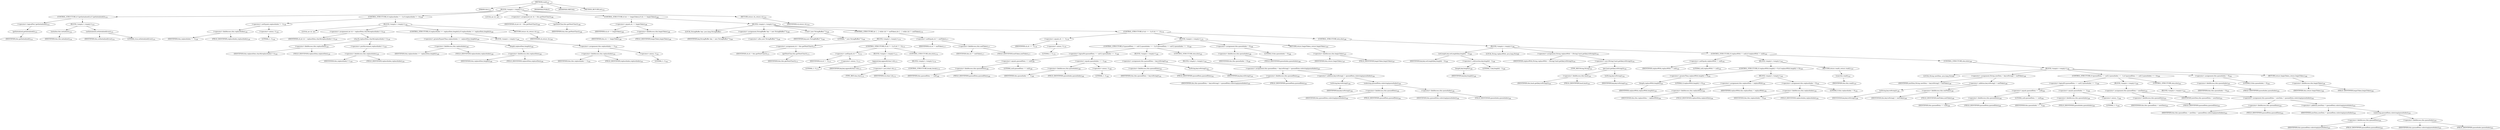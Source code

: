 digraph "read" {  
"234" [label = <(METHOD,read)<SUB>152</SUB>> ]
"8" [label = <(PARAM,this)<SUB>152</SUB>> ]
"235" [label = <(BLOCK,&lt;empty&gt;,&lt;empty&gt;)<SUB>152</SUB>> ]
"236" [label = <(CONTROL_STRUCTURE,if (!getInitialized()),if (!getInitialized()))<SUB>153</SUB>> ]
"237" [label = <(&lt;operator&gt;.logicalNot,!getInitialized())<SUB>153</SUB>> ]
"238" [label = <(getInitialized,getInitialized())<SUB>153</SUB>> ]
"7" [label = <(IDENTIFIER,this,getInitialized())<SUB>153</SUB>> ]
"239" [label = <(BLOCK,&lt;empty&gt;,&lt;empty&gt;)<SUB>153</SUB>> ]
"240" [label = <(initialize,this.initialize())<SUB>154</SUB>> ]
"9" [label = <(IDENTIFIER,this,this.initialize())<SUB>154</SUB>> ]
"241" [label = <(setInitialized,setInitialized(true))<SUB>155</SUB>> ]
"10" [label = <(IDENTIFIER,this,setInitialized(true))<SUB>155</SUB>> ]
"242" [label = <(LITERAL,true,setInitialized(true))<SUB>155</SUB>> ]
"243" [label = <(CONTROL_STRUCTURE,if (replaceIndex != -1),if (replaceIndex != -1))<SUB>158</SUB>> ]
"244" [label = <(&lt;operator&gt;.notEquals,replaceIndex != -1)<SUB>158</SUB>> ]
"245" [label = <(&lt;operator&gt;.fieldAccess,this.replaceIndex)<SUB>158</SUB>> ]
"246" [label = <(IDENTIFIER,this,replaceIndex != -1)<SUB>158</SUB>> ]
"247" [label = <(FIELD_IDENTIFIER,replaceIndex,replaceIndex)<SUB>158</SUB>> ]
"248" [label = <(&lt;operator&gt;.minus,-1)<SUB>158</SUB>> ]
"249" [label = <(LITERAL,1,-1)<SUB>158</SUB>> ]
"250" [label = <(BLOCK,&lt;empty&gt;,&lt;empty&gt;)<SUB>158</SUB>> ]
"251" [label = <(LOCAL,int ch: int)> ]
"252" [label = <(&lt;operator&gt;.assignment,int ch = replaceData.charAt(replaceIndex++))<SUB>159</SUB>> ]
"253" [label = <(IDENTIFIER,ch,int ch = replaceData.charAt(replaceIndex++))<SUB>159</SUB>> ]
"254" [label = <(charAt,replaceData.charAt(replaceIndex++))<SUB>159</SUB>> ]
"255" [label = <(&lt;operator&gt;.fieldAccess,this.replaceData)<SUB>159</SUB>> ]
"256" [label = <(IDENTIFIER,this,replaceData.charAt(replaceIndex++))<SUB>159</SUB>> ]
"257" [label = <(FIELD_IDENTIFIER,replaceData,replaceData)<SUB>159</SUB>> ]
"258" [label = <(&lt;operator&gt;.postIncrement,replaceIndex++)<SUB>159</SUB>> ]
"259" [label = <(&lt;operator&gt;.fieldAccess,this.replaceIndex)<SUB>159</SUB>> ]
"260" [label = <(IDENTIFIER,this,replaceIndex++)<SUB>159</SUB>> ]
"261" [label = <(FIELD_IDENTIFIER,replaceIndex,replaceIndex)<SUB>159</SUB>> ]
"262" [label = <(CONTROL_STRUCTURE,if (replaceIndex &gt;= replaceData.length()),if (replaceIndex &gt;= replaceData.length()))<SUB>160</SUB>> ]
"263" [label = <(&lt;operator&gt;.greaterEqualsThan,replaceIndex &gt;= replaceData.length())<SUB>160</SUB>> ]
"264" [label = <(&lt;operator&gt;.fieldAccess,this.replaceIndex)<SUB>160</SUB>> ]
"265" [label = <(IDENTIFIER,this,replaceIndex &gt;= replaceData.length())<SUB>160</SUB>> ]
"266" [label = <(FIELD_IDENTIFIER,replaceIndex,replaceIndex)<SUB>160</SUB>> ]
"267" [label = <(length,replaceData.length())<SUB>160</SUB>> ]
"268" [label = <(&lt;operator&gt;.fieldAccess,this.replaceData)<SUB>160</SUB>> ]
"269" [label = <(IDENTIFIER,this,replaceData.length())<SUB>160</SUB>> ]
"270" [label = <(FIELD_IDENTIFIER,replaceData,replaceData)<SUB>160</SUB>> ]
"271" [label = <(BLOCK,&lt;empty&gt;,&lt;empty&gt;)<SUB>160</SUB>> ]
"272" [label = <(&lt;operator&gt;.assignment,this.replaceIndex = -1)<SUB>161</SUB>> ]
"273" [label = <(&lt;operator&gt;.fieldAccess,this.replaceIndex)<SUB>161</SUB>> ]
"274" [label = <(IDENTIFIER,this,this.replaceIndex = -1)<SUB>161</SUB>> ]
"275" [label = <(FIELD_IDENTIFIER,replaceIndex,replaceIndex)<SUB>161</SUB>> ]
"276" [label = <(&lt;operator&gt;.minus,-1)<SUB>161</SUB>> ]
"277" [label = <(LITERAL,1,-1)<SUB>161</SUB>> ]
"278" [label = <(RETURN,return ch;,return ch;)<SUB>163</SUB>> ]
"279" [label = <(IDENTIFIER,ch,return ch;)<SUB>163</SUB>> ]
"280" [label = <(LOCAL,int ch: int)> ]
"281" [label = <(&lt;operator&gt;.assignment,int ch = this.getNextChar())<SUB>166</SUB>> ]
"282" [label = <(IDENTIFIER,ch,int ch = this.getNextChar())<SUB>166</SUB>> ]
"283" [label = <(getNextChar,this.getNextChar())<SUB>166</SUB>> ]
"11" [label = <(IDENTIFIER,this,this.getNextChar())<SUB>166</SUB>> ]
"284" [label = <(CONTROL_STRUCTURE,if (ch == beginToken),if (ch == beginToken))<SUB>168</SUB>> ]
"285" [label = <(&lt;operator&gt;.equals,ch == beginToken)<SUB>168</SUB>> ]
"286" [label = <(IDENTIFIER,ch,ch == beginToken)<SUB>168</SUB>> ]
"287" [label = <(&lt;operator&gt;.fieldAccess,this.beginToken)<SUB>168</SUB>> ]
"288" [label = <(IDENTIFIER,this,ch == beginToken)<SUB>168</SUB>> ]
"289" [label = <(FIELD_IDENTIFIER,beginToken,beginToken)<SUB>168</SUB>> ]
"290" [label = <(BLOCK,&lt;empty&gt;,&lt;empty&gt;)<SUB>168</SUB>> ]
"13" [label = <(LOCAL,StringBuffer key: java.lang.StringBuffer)> ]
"291" [label = <(&lt;operator&gt;.assignment,StringBuffer key = new StringBuffer(&quot;&quot;))<SUB>169</SUB>> ]
"292" [label = <(IDENTIFIER,key,StringBuffer key = new StringBuffer(&quot;&quot;))<SUB>169</SUB>> ]
"293" [label = <(&lt;operator&gt;.alloc,new StringBuffer(&quot;&quot;))<SUB>169</SUB>> ]
"294" [label = <(&lt;init&gt;,new StringBuffer(&quot;&quot;))<SUB>169</SUB>> ]
"12" [label = <(IDENTIFIER,key,new StringBuffer(&quot;&quot;))<SUB>169</SUB>> ]
"295" [label = <(LITERAL,&quot;&quot;,new StringBuffer(&quot;&quot;))<SUB>169</SUB>> ]
"296" [label = <(CONTROL_STRUCTURE,do {...} while (ch != endToken),do {...} while (ch != endToken))<SUB>170</SUB>> ]
"297" [label = <(BLOCK,&lt;empty&gt;,&lt;empty&gt;)<SUB>170</SUB>> ]
"298" [label = <(&lt;operator&gt;.assignment,ch = this.getNextChar())<SUB>171</SUB>> ]
"299" [label = <(IDENTIFIER,ch,ch = this.getNextChar())<SUB>171</SUB>> ]
"300" [label = <(getNextChar,this.getNextChar())<SUB>171</SUB>> ]
"14" [label = <(IDENTIFIER,this,this.getNextChar())<SUB>171</SUB>> ]
"301" [label = <(CONTROL_STRUCTURE,if (ch != -1),if (ch != -1))<SUB>172</SUB>> ]
"302" [label = <(&lt;operator&gt;.notEquals,ch != -1)<SUB>172</SUB>> ]
"303" [label = <(IDENTIFIER,ch,ch != -1)<SUB>172</SUB>> ]
"304" [label = <(&lt;operator&gt;.minus,-1)<SUB>172</SUB>> ]
"305" [label = <(LITERAL,1,-1)<SUB>172</SUB>> ]
"306" [label = <(BLOCK,&lt;empty&gt;,&lt;empty&gt;)<SUB>172</SUB>> ]
"307" [label = <(append,key.append((char) ch))<SUB>173</SUB>> ]
"308" [label = <(IDENTIFIER,key,key.append((char) ch))<SUB>173</SUB>> ]
"309" [label = <(&lt;operator&gt;.cast,(char) ch)<SUB>173</SUB>> ]
"310" [label = <(TYPE_REF,char,char)<SUB>173</SUB>> ]
"311" [label = <(IDENTIFIER,ch,(char) ch)<SUB>173</SUB>> ]
"312" [label = <(CONTROL_STRUCTURE,else,else)<SUB>174</SUB>> ]
"313" [label = <(BLOCK,&lt;empty&gt;,&lt;empty&gt;)<SUB>174</SUB>> ]
"314" [label = <(CONTROL_STRUCTURE,break;,break;)<SUB>175</SUB>> ]
"315" [label = <(&lt;operator&gt;.notEquals,ch != endToken)<SUB>177</SUB>> ]
"316" [label = <(IDENTIFIER,ch,ch != endToken)<SUB>177</SUB>> ]
"317" [label = <(&lt;operator&gt;.fieldAccess,this.endToken)<SUB>177</SUB>> ]
"318" [label = <(IDENTIFIER,this,ch != endToken)<SUB>177</SUB>> ]
"319" [label = <(FIELD_IDENTIFIER,endToken,endToken)<SUB>177</SUB>> ]
"320" [label = <(CONTROL_STRUCTURE,if (ch == -1),if (ch == -1))<SUB>179</SUB>> ]
"321" [label = <(&lt;operator&gt;.equals,ch == -1)<SUB>179</SUB>> ]
"322" [label = <(IDENTIFIER,ch,ch == -1)<SUB>179</SUB>> ]
"323" [label = <(&lt;operator&gt;.minus,-1)<SUB>179</SUB>> ]
"324" [label = <(LITERAL,1,-1)<SUB>179</SUB>> ]
"325" [label = <(BLOCK,&lt;empty&gt;,&lt;empty&gt;)<SUB>179</SUB>> ]
"326" [label = <(CONTROL_STRUCTURE,if (queuedData == null || queueIndex == -1),if (queuedData == null || queueIndex == -1))<SUB>180</SUB>> ]
"327" [label = <(&lt;operator&gt;.logicalOr,queuedData == null || queueIndex == -1)<SUB>180</SUB>> ]
"328" [label = <(&lt;operator&gt;.equals,queuedData == null)<SUB>180</SUB>> ]
"329" [label = <(&lt;operator&gt;.fieldAccess,this.queuedData)<SUB>180</SUB>> ]
"330" [label = <(IDENTIFIER,this,queuedData == null)<SUB>180</SUB>> ]
"331" [label = <(FIELD_IDENTIFIER,queuedData,queuedData)<SUB>180</SUB>> ]
"332" [label = <(LITERAL,null,queuedData == null)<SUB>180</SUB>> ]
"333" [label = <(&lt;operator&gt;.equals,queueIndex == -1)<SUB>180</SUB>> ]
"334" [label = <(&lt;operator&gt;.fieldAccess,this.queueIndex)<SUB>180</SUB>> ]
"335" [label = <(IDENTIFIER,this,queueIndex == -1)<SUB>180</SUB>> ]
"336" [label = <(FIELD_IDENTIFIER,queueIndex,queueIndex)<SUB>180</SUB>> ]
"337" [label = <(&lt;operator&gt;.minus,-1)<SUB>180</SUB>> ]
"338" [label = <(LITERAL,1,-1)<SUB>180</SUB>> ]
"339" [label = <(BLOCK,&lt;empty&gt;,&lt;empty&gt;)<SUB>180</SUB>> ]
"340" [label = <(&lt;operator&gt;.assignment,this.queuedData = key.toString())<SUB>181</SUB>> ]
"341" [label = <(&lt;operator&gt;.fieldAccess,this.queuedData)<SUB>181</SUB>> ]
"342" [label = <(IDENTIFIER,this,this.queuedData = key.toString())<SUB>181</SUB>> ]
"343" [label = <(FIELD_IDENTIFIER,queuedData,queuedData)<SUB>181</SUB>> ]
"344" [label = <(toString,key.toString())<SUB>181</SUB>> ]
"345" [label = <(IDENTIFIER,key,key.toString())<SUB>181</SUB>> ]
"346" [label = <(CONTROL_STRUCTURE,else,else)<SUB>182</SUB>> ]
"347" [label = <(BLOCK,&lt;empty&gt;,&lt;empty&gt;)<SUB>182</SUB>> ]
"348" [label = <(&lt;operator&gt;.assignment,this.queuedData = key.toString() + queuedData.substring(queueIndex))<SUB>183</SUB>> ]
"349" [label = <(&lt;operator&gt;.fieldAccess,this.queuedData)<SUB>183</SUB>> ]
"350" [label = <(IDENTIFIER,this,this.queuedData = key.toString() + queuedData.substring(queueIndex))<SUB>183</SUB>> ]
"351" [label = <(FIELD_IDENTIFIER,queuedData,queuedData)<SUB>183</SUB>> ]
"352" [label = <(&lt;operator&gt;.addition,key.toString() + queuedData.substring(queueIndex))<SUB>184</SUB>> ]
"353" [label = <(toString,key.toString())<SUB>184</SUB>> ]
"354" [label = <(IDENTIFIER,key,key.toString())<SUB>184</SUB>> ]
"355" [label = <(substring,queuedData.substring(queueIndex))<SUB>184</SUB>> ]
"356" [label = <(&lt;operator&gt;.fieldAccess,this.queuedData)<SUB>184</SUB>> ]
"357" [label = <(IDENTIFIER,this,queuedData.substring(queueIndex))<SUB>184</SUB>> ]
"358" [label = <(FIELD_IDENTIFIER,queuedData,queuedData)<SUB>184</SUB>> ]
"359" [label = <(&lt;operator&gt;.fieldAccess,this.queueIndex)<SUB>184</SUB>> ]
"360" [label = <(IDENTIFIER,this,queuedData.substring(queueIndex))<SUB>184</SUB>> ]
"361" [label = <(FIELD_IDENTIFIER,queueIndex,queueIndex)<SUB>184</SUB>> ]
"362" [label = <(&lt;operator&gt;.assignment,this.queueIndex = 0)<SUB>186</SUB>> ]
"363" [label = <(&lt;operator&gt;.fieldAccess,this.queueIndex)<SUB>186</SUB>> ]
"364" [label = <(IDENTIFIER,this,this.queueIndex = 0)<SUB>186</SUB>> ]
"365" [label = <(FIELD_IDENTIFIER,queueIndex,queueIndex)<SUB>186</SUB>> ]
"366" [label = <(LITERAL,0,this.queueIndex = 0)<SUB>186</SUB>> ]
"367" [label = <(RETURN,return beginToken;,return beginToken;)<SUB>187</SUB>> ]
"368" [label = <(&lt;operator&gt;.fieldAccess,this.beginToken)<SUB>187</SUB>> ]
"369" [label = <(IDENTIFIER,this,return beginToken;)<SUB>187</SUB>> ]
"370" [label = <(FIELD_IDENTIFIER,beginToken,beginToken)<SUB>187</SUB>> ]
"371" [label = <(CONTROL_STRUCTURE,else,else)<SUB>188</SUB>> ]
"372" [label = <(BLOCK,&lt;empty&gt;,&lt;empty&gt;)<SUB>188</SUB>> ]
"373" [label = <(setLength,key.setLength(key.length() - 1))<SUB>189</SUB>> ]
"374" [label = <(IDENTIFIER,key,key.setLength(key.length() - 1))<SUB>189</SUB>> ]
"375" [label = <(&lt;operator&gt;.subtraction,key.length() - 1)<SUB>189</SUB>> ]
"376" [label = <(length,key.length())<SUB>189</SUB>> ]
"377" [label = <(IDENTIFIER,key,key.length())<SUB>189</SUB>> ]
"378" [label = <(LITERAL,1,key.length() - 1)<SUB>189</SUB>> ]
"379" [label = <(LOCAL,String replaceWith: java.lang.String)> ]
"380" [label = <(&lt;operator&gt;.assignment,String replaceWith = (String) hash.get(key.toString()))<SUB>191</SUB>> ]
"381" [label = <(IDENTIFIER,replaceWith,String replaceWith = (String) hash.get(key.toString()))<SUB>191</SUB>> ]
"382" [label = <(&lt;operator&gt;.cast,(String) hash.get(key.toString()))<SUB>191</SUB>> ]
"383" [label = <(TYPE_REF,String,String)<SUB>191</SUB>> ]
"384" [label = <(get,hash.get(key.toString()))<SUB>191</SUB>> ]
"385" [label = <(&lt;operator&gt;.fieldAccess,this.hash)<SUB>191</SUB>> ]
"386" [label = <(IDENTIFIER,this,hash.get(key.toString()))<SUB>191</SUB>> ]
"387" [label = <(FIELD_IDENTIFIER,hash,hash)<SUB>191</SUB>> ]
"388" [label = <(toString,key.toString())<SUB>191</SUB>> ]
"389" [label = <(IDENTIFIER,key,key.toString())<SUB>191</SUB>> ]
"390" [label = <(CONTROL_STRUCTURE,if (replaceWith != null),if (replaceWith != null))<SUB>192</SUB>> ]
"391" [label = <(&lt;operator&gt;.notEquals,replaceWith != null)<SUB>192</SUB>> ]
"392" [label = <(IDENTIFIER,replaceWith,replaceWith != null)<SUB>192</SUB>> ]
"393" [label = <(LITERAL,null,replaceWith != null)<SUB>192</SUB>> ]
"394" [label = <(BLOCK,&lt;empty&gt;,&lt;empty&gt;)<SUB>192</SUB>> ]
"395" [label = <(CONTROL_STRUCTURE,if (replaceWith.length() &gt; 0),if (replaceWith.length() &gt; 0))<SUB>193</SUB>> ]
"396" [label = <(&lt;operator&gt;.greaterThan,replaceWith.length() &gt; 0)<SUB>193</SUB>> ]
"397" [label = <(length,replaceWith.length())<SUB>193</SUB>> ]
"398" [label = <(IDENTIFIER,replaceWith,replaceWith.length())<SUB>193</SUB>> ]
"399" [label = <(LITERAL,0,replaceWith.length() &gt; 0)<SUB>193</SUB>> ]
"400" [label = <(BLOCK,&lt;empty&gt;,&lt;empty&gt;)<SUB>193</SUB>> ]
"401" [label = <(&lt;operator&gt;.assignment,this.replaceData = replaceWith)<SUB>194</SUB>> ]
"402" [label = <(&lt;operator&gt;.fieldAccess,this.replaceData)<SUB>194</SUB>> ]
"403" [label = <(IDENTIFIER,this,this.replaceData = replaceWith)<SUB>194</SUB>> ]
"404" [label = <(FIELD_IDENTIFIER,replaceData,replaceData)<SUB>194</SUB>> ]
"405" [label = <(IDENTIFIER,replaceWith,this.replaceData = replaceWith)<SUB>194</SUB>> ]
"406" [label = <(&lt;operator&gt;.assignment,this.replaceIndex = 0)<SUB>195</SUB>> ]
"407" [label = <(&lt;operator&gt;.fieldAccess,this.replaceIndex)<SUB>195</SUB>> ]
"408" [label = <(IDENTIFIER,this,this.replaceIndex = 0)<SUB>195</SUB>> ]
"409" [label = <(FIELD_IDENTIFIER,replaceIndex,replaceIndex)<SUB>195</SUB>> ]
"410" [label = <(LITERAL,0,this.replaceIndex = 0)<SUB>195</SUB>> ]
"411" [label = <(RETURN,return read();,return read();)<SUB>197</SUB>> ]
"412" [label = <(read,this.read())<SUB>197</SUB>> ]
"15" [label = <(IDENTIFIER,this,this.read())<SUB>197</SUB>> ]
"413" [label = <(CONTROL_STRUCTURE,else,else)<SUB>198</SUB>> ]
"414" [label = <(BLOCK,&lt;empty&gt;,&lt;empty&gt;)<SUB>198</SUB>> ]
"415" [label = <(LOCAL,String newData: java.lang.String)> ]
"416" [label = <(&lt;operator&gt;.assignment,String newData = key.toString() + endToken)<SUB>199</SUB>> ]
"417" [label = <(IDENTIFIER,newData,String newData = key.toString() + endToken)<SUB>199</SUB>> ]
"418" [label = <(&lt;operator&gt;.addition,key.toString() + endToken)<SUB>199</SUB>> ]
"419" [label = <(toString,key.toString())<SUB>199</SUB>> ]
"420" [label = <(IDENTIFIER,key,key.toString())<SUB>199</SUB>> ]
"421" [label = <(&lt;operator&gt;.fieldAccess,this.endToken)<SUB>199</SUB>> ]
"422" [label = <(IDENTIFIER,this,key.toString() + endToken)<SUB>199</SUB>> ]
"423" [label = <(FIELD_IDENTIFIER,endToken,endToken)<SUB>199</SUB>> ]
"424" [label = <(CONTROL_STRUCTURE,if (queuedData == null || queueIndex == -1),if (queuedData == null || queueIndex == -1))<SUB>200</SUB>> ]
"425" [label = <(&lt;operator&gt;.logicalOr,queuedData == null || queueIndex == -1)<SUB>200</SUB>> ]
"426" [label = <(&lt;operator&gt;.equals,queuedData == null)<SUB>200</SUB>> ]
"427" [label = <(&lt;operator&gt;.fieldAccess,this.queuedData)<SUB>200</SUB>> ]
"428" [label = <(IDENTIFIER,this,queuedData == null)<SUB>200</SUB>> ]
"429" [label = <(FIELD_IDENTIFIER,queuedData,queuedData)<SUB>200</SUB>> ]
"430" [label = <(LITERAL,null,queuedData == null)<SUB>200</SUB>> ]
"431" [label = <(&lt;operator&gt;.equals,queueIndex == -1)<SUB>200</SUB>> ]
"432" [label = <(&lt;operator&gt;.fieldAccess,this.queueIndex)<SUB>200</SUB>> ]
"433" [label = <(IDENTIFIER,this,queueIndex == -1)<SUB>200</SUB>> ]
"434" [label = <(FIELD_IDENTIFIER,queueIndex,queueIndex)<SUB>200</SUB>> ]
"435" [label = <(&lt;operator&gt;.minus,-1)<SUB>200</SUB>> ]
"436" [label = <(LITERAL,1,-1)<SUB>200</SUB>> ]
"437" [label = <(BLOCK,&lt;empty&gt;,&lt;empty&gt;)<SUB>200</SUB>> ]
"438" [label = <(&lt;operator&gt;.assignment,this.queuedData = newData)<SUB>201</SUB>> ]
"439" [label = <(&lt;operator&gt;.fieldAccess,this.queuedData)<SUB>201</SUB>> ]
"440" [label = <(IDENTIFIER,this,this.queuedData = newData)<SUB>201</SUB>> ]
"441" [label = <(FIELD_IDENTIFIER,queuedData,queuedData)<SUB>201</SUB>> ]
"442" [label = <(IDENTIFIER,newData,this.queuedData = newData)<SUB>201</SUB>> ]
"443" [label = <(CONTROL_STRUCTURE,else,else)<SUB>202</SUB>> ]
"444" [label = <(BLOCK,&lt;empty&gt;,&lt;empty&gt;)<SUB>202</SUB>> ]
"445" [label = <(&lt;operator&gt;.assignment,this.queuedData = newData + queuedData.substring(queueIndex))<SUB>203</SUB>> ]
"446" [label = <(&lt;operator&gt;.fieldAccess,this.queuedData)<SUB>203</SUB>> ]
"447" [label = <(IDENTIFIER,this,this.queuedData = newData + queuedData.substring(queueIndex))<SUB>203</SUB>> ]
"448" [label = <(FIELD_IDENTIFIER,queuedData,queuedData)<SUB>203</SUB>> ]
"449" [label = <(&lt;operator&gt;.addition,newData + queuedData.substring(queueIndex))<SUB>203</SUB>> ]
"450" [label = <(IDENTIFIER,newData,newData + queuedData.substring(queueIndex))<SUB>203</SUB>> ]
"451" [label = <(substring,queuedData.substring(queueIndex))<SUB>203</SUB>> ]
"452" [label = <(&lt;operator&gt;.fieldAccess,this.queuedData)<SUB>203</SUB>> ]
"453" [label = <(IDENTIFIER,this,queuedData.substring(queueIndex))<SUB>203</SUB>> ]
"454" [label = <(FIELD_IDENTIFIER,queuedData,queuedData)<SUB>203</SUB>> ]
"455" [label = <(&lt;operator&gt;.fieldAccess,this.queueIndex)<SUB>203</SUB>> ]
"456" [label = <(IDENTIFIER,this,queuedData.substring(queueIndex))<SUB>203</SUB>> ]
"457" [label = <(FIELD_IDENTIFIER,queueIndex,queueIndex)<SUB>203</SUB>> ]
"458" [label = <(&lt;operator&gt;.assignment,this.queueIndex = 0)<SUB>205</SUB>> ]
"459" [label = <(&lt;operator&gt;.fieldAccess,this.queueIndex)<SUB>205</SUB>> ]
"460" [label = <(IDENTIFIER,this,this.queueIndex = 0)<SUB>205</SUB>> ]
"461" [label = <(FIELD_IDENTIFIER,queueIndex,queueIndex)<SUB>205</SUB>> ]
"462" [label = <(LITERAL,0,this.queueIndex = 0)<SUB>205</SUB>> ]
"463" [label = <(RETURN,return beginToken;,return beginToken;)<SUB>206</SUB>> ]
"464" [label = <(&lt;operator&gt;.fieldAccess,this.beginToken)<SUB>206</SUB>> ]
"465" [label = <(IDENTIFIER,this,return beginToken;)<SUB>206</SUB>> ]
"466" [label = <(FIELD_IDENTIFIER,beginToken,beginToken)<SUB>206</SUB>> ]
"467" [label = <(RETURN,return ch;,return ch;)<SUB>210</SUB>> ]
"468" [label = <(IDENTIFIER,ch,return ch;)<SUB>210</SUB>> ]
"469" [label = <(MODIFIER,PUBLIC)> ]
"470" [label = <(MODIFIER,VIRTUAL)> ]
"471" [label = <(METHOD_RETURN,int)<SUB>152</SUB>> ]
  "234" -> "8" 
  "234" -> "235" 
  "234" -> "469" 
  "234" -> "470" 
  "234" -> "471" 
  "235" -> "236" 
  "235" -> "243" 
  "235" -> "280" 
  "235" -> "281" 
  "235" -> "284" 
  "235" -> "467" 
  "236" -> "237" 
  "236" -> "239" 
  "237" -> "238" 
  "238" -> "7" 
  "239" -> "240" 
  "239" -> "241" 
  "240" -> "9" 
  "241" -> "10" 
  "241" -> "242" 
  "243" -> "244" 
  "243" -> "250" 
  "244" -> "245" 
  "244" -> "248" 
  "245" -> "246" 
  "245" -> "247" 
  "248" -> "249" 
  "250" -> "251" 
  "250" -> "252" 
  "250" -> "262" 
  "250" -> "278" 
  "252" -> "253" 
  "252" -> "254" 
  "254" -> "255" 
  "254" -> "258" 
  "255" -> "256" 
  "255" -> "257" 
  "258" -> "259" 
  "259" -> "260" 
  "259" -> "261" 
  "262" -> "263" 
  "262" -> "271" 
  "263" -> "264" 
  "263" -> "267" 
  "264" -> "265" 
  "264" -> "266" 
  "267" -> "268" 
  "268" -> "269" 
  "268" -> "270" 
  "271" -> "272" 
  "272" -> "273" 
  "272" -> "276" 
  "273" -> "274" 
  "273" -> "275" 
  "276" -> "277" 
  "278" -> "279" 
  "281" -> "282" 
  "281" -> "283" 
  "283" -> "11" 
  "284" -> "285" 
  "284" -> "290" 
  "285" -> "286" 
  "285" -> "287" 
  "287" -> "288" 
  "287" -> "289" 
  "290" -> "13" 
  "290" -> "291" 
  "290" -> "294" 
  "290" -> "296" 
  "290" -> "320" 
  "291" -> "292" 
  "291" -> "293" 
  "294" -> "12" 
  "294" -> "295" 
  "296" -> "297" 
  "296" -> "315" 
  "297" -> "298" 
  "297" -> "301" 
  "298" -> "299" 
  "298" -> "300" 
  "300" -> "14" 
  "301" -> "302" 
  "301" -> "306" 
  "301" -> "312" 
  "302" -> "303" 
  "302" -> "304" 
  "304" -> "305" 
  "306" -> "307" 
  "307" -> "308" 
  "307" -> "309" 
  "309" -> "310" 
  "309" -> "311" 
  "312" -> "313" 
  "313" -> "314" 
  "315" -> "316" 
  "315" -> "317" 
  "317" -> "318" 
  "317" -> "319" 
  "320" -> "321" 
  "320" -> "325" 
  "320" -> "371" 
  "321" -> "322" 
  "321" -> "323" 
  "323" -> "324" 
  "325" -> "326" 
  "325" -> "362" 
  "325" -> "367" 
  "326" -> "327" 
  "326" -> "339" 
  "326" -> "346" 
  "327" -> "328" 
  "327" -> "333" 
  "328" -> "329" 
  "328" -> "332" 
  "329" -> "330" 
  "329" -> "331" 
  "333" -> "334" 
  "333" -> "337" 
  "334" -> "335" 
  "334" -> "336" 
  "337" -> "338" 
  "339" -> "340" 
  "340" -> "341" 
  "340" -> "344" 
  "341" -> "342" 
  "341" -> "343" 
  "344" -> "345" 
  "346" -> "347" 
  "347" -> "348" 
  "348" -> "349" 
  "348" -> "352" 
  "349" -> "350" 
  "349" -> "351" 
  "352" -> "353" 
  "352" -> "355" 
  "353" -> "354" 
  "355" -> "356" 
  "355" -> "359" 
  "356" -> "357" 
  "356" -> "358" 
  "359" -> "360" 
  "359" -> "361" 
  "362" -> "363" 
  "362" -> "366" 
  "363" -> "364" 
  "363" -> "365" 
  "367" -> "368" 
  "368" -> "369" 
  "368" -> "370" 
  "371" -> "372" 
  "372" -> "373" 
  "372" -> "379" 
  "372" -> "380" 
  "372" -> "390" 
  "373" -> "374" 
  "373" -> "375" 
  "375" -> "376" 
  "375" -> "378" 
  "376" -> "377" 
  "380" -> "381" 
  "380" -> "382" 
  "382" -> "383" 
  "382" -> "384" 
  "384" -> "385" 
  "384" -> "388" 
  "385" -> "386" 
  "385" -> "387" 
  "388" -> "389" 
  "390" -> "391" 
  "390" -> "394" 
  "390" -> "413" 
  "391" -> "392" 
  "391" -> "393" 
  "394" -> "395" 
  "394" -> "411" 
  "395" -> "396" 
  "395" -> "400" 
  "396" -> "397" 
  "396" -> "399" 
  "397" -> "398" 
  "400" -> "401" 
  "400" -> "406" 
  "401" -> "402" 
  "401" -> "405" 
  "402" -> "403" 
  "402" -> "404" 
  "406" -> "407" 
  "406" -> "410" 
  "407" -> "408" 
  "407" -> "409" 
  "411" -> "412" 
  "412" -> "15" 
  "413" -> "414" 
  "414" -> "415" 
  "414" -> "416" 
  "414" -> "424" 
  "414" -> "458" 
  "414" -> "463" 
  "416" -> "417" 
  "416" -> "418" 
  "418" -> "419" 
  "418" -> "421" 
  "419" -> "420" 
  "421" -> "422" 
  "421" -> "423" 
  "424" -> "425" 
  "424" -> "437" 
  "424" -> "443" 
  "425" -> "426" 
  "425" -> "431" 
  "426" -> "427" 
  "426" -> "430" 
  "427" -> "428" 
  "427" -> "429" 
  "431" -> "432" 
  "431" -> "435" 
  "432" -> "433" 
  "432" -> "434" 
  "435" -> "436" 
  "437" -> "438" 
  "438" -> "439" 
  "438" -> "442" 
  "439" -> "440" 
  "439" -> "441" 
  "443" -> "444" 
  "444" -> "445" 
  "445" -> "446" 
  "445" -> "449" 
  "446" -> "447" 
  "446" -> "448" 
  "449" -> "450" 
  "449" -> "451" 
  "451" -> "452" 
  "451" -> "455" 
  "452" -> "453" 
  "452" -> "454" 
  "455" -> "456" 
  "455" -> "457" 
  "458" -> "459" 
  "458" -> "462" 
  "459" -> "460" 
  "459" -> "461" 
  "463" -> "464" 
  "464" -> "465" 
  "464" -> "466" 
  "467" -> "468" 
}
